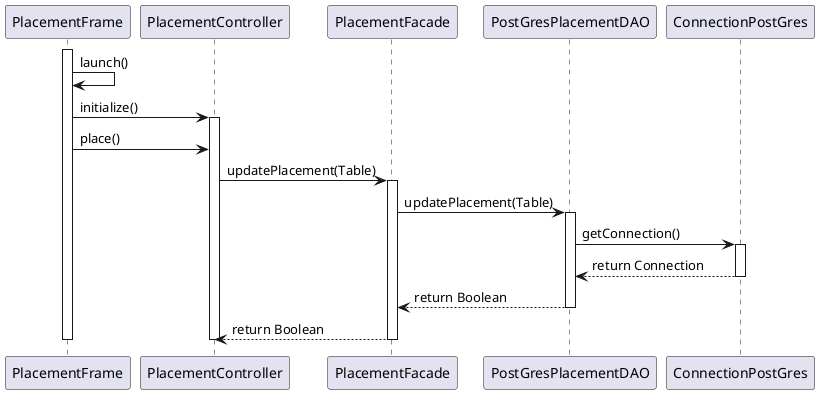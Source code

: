 @startuml
activate PlacementFrame
PlacementFrame -> PlacementFrame : launch()
PlacementFrame -> PlacementController : initialize()
activate PlacementController
PlacementFrame -> PlacementController : place()

PlacementController -> PlacementFacade : updatePlacement(Table)
activate PlacementFacade
PlacementFacade -> PostGresPlacementDAO : updatePlacement(Table)
activate PostGresPlacementDAO
PostGresPlacementDAO -> ConnectionPostGres : getConnection()
activate ConnectionPostGres
ConnectionPostGres --> PostGresPlacementDAO : return Connection
deactivate ConnectionPostGres
PostGresPlacementDAO --> PlacementFacade : return Boolean
deactivate PostGresPlacementDAO

PlacementFacade --> PlacementController: return Boolean

deactivate PlacementFacade
deactivate PlacementController
deactivate PlacementFrame

@enduml
